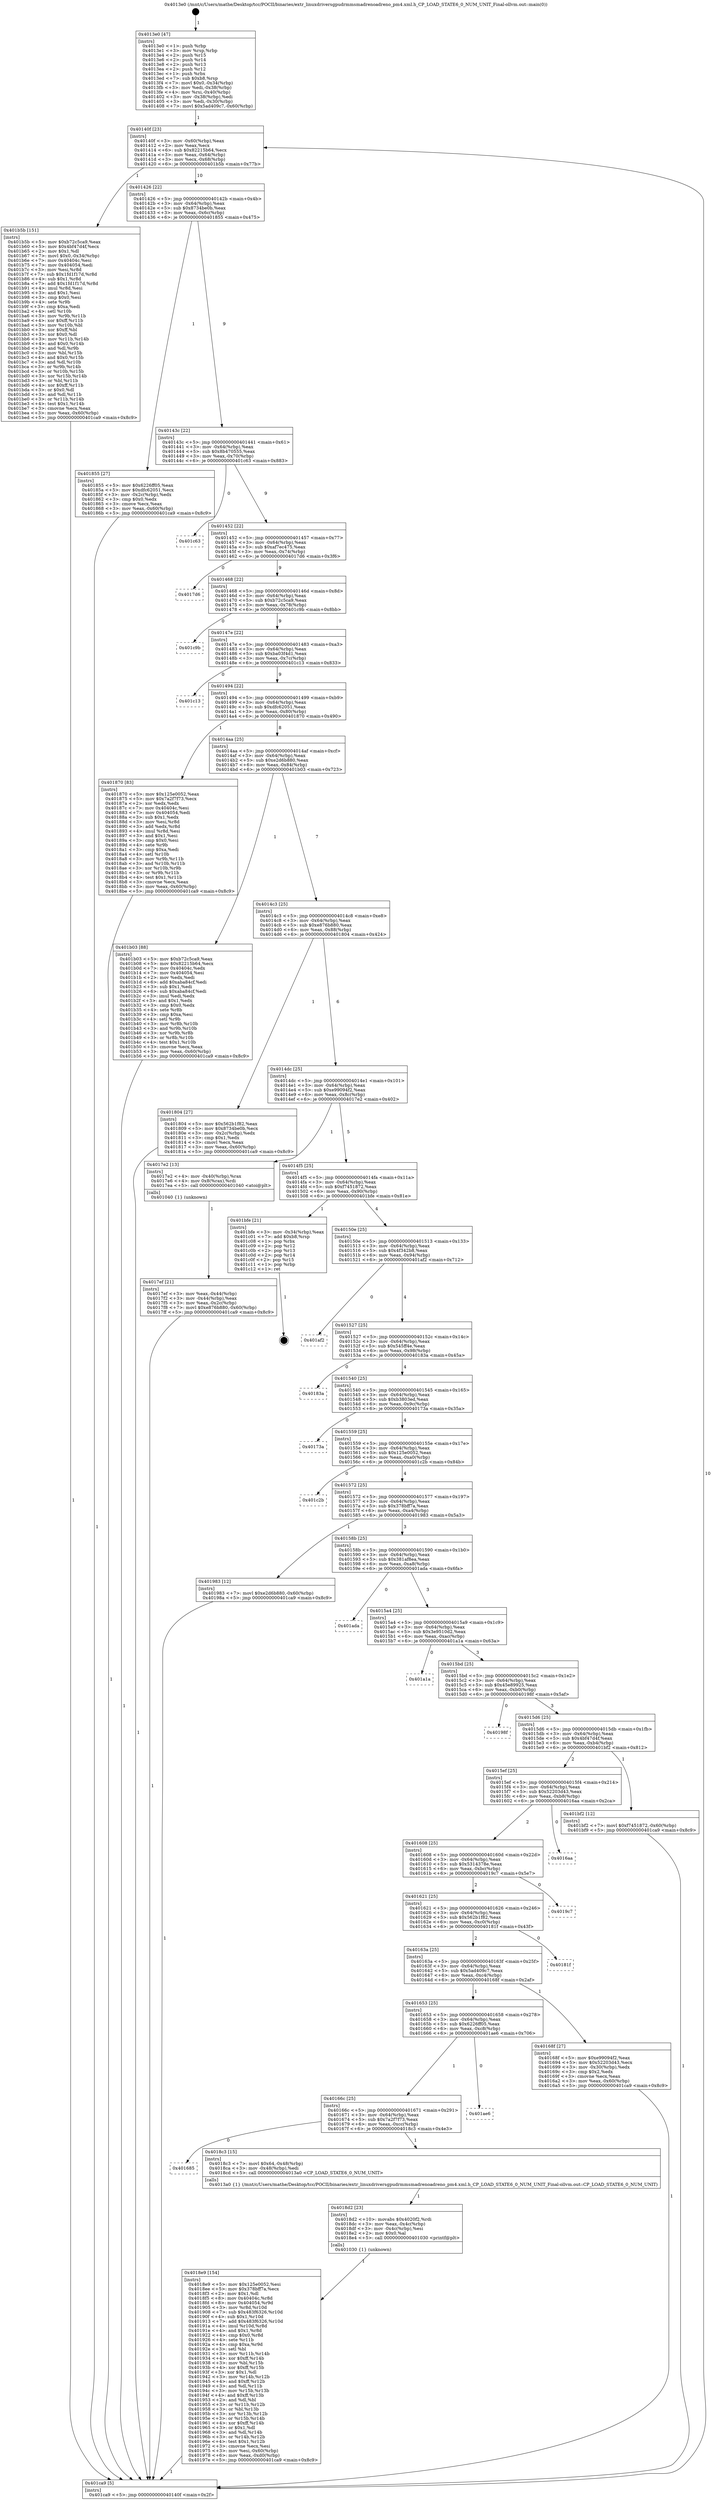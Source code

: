 digraph "0x4013e0" {
  label = "0x4013e0 (/mnt/c/Users/mathe/Desktop/tcc/POCII/binaries/extr_linuxdriversgpudrmmsmadrenoadreno_pm4.xml.h_CP_LOAD_STATE6_0_NUM_UNIT_Final-ollvm.out::main(0))"
  labelloc = "t"
  node[shape=record]

  Entry [label="",width=0.3,height=0.3,shape=circle,fillcolor=black,style=filled]
  "0x40140f" [label="{
     0x40140f [23]\l
     | [instrs]\l
     &nbsp;&nbsp;0x40140f \<+3\>: mov -0x60(%rbp),%eax\l
     &nbsp;&nbsp;0x401412 \<+2\>: mov %eax,%ecx\l
     &nbsp;&nbsp;0x401414 \<+6\>: sub $0x82215b64,%ecx\l
     &nbsp;&nbsp;0x40141a \<+3\>: mov %eax,-0x64(%rbp)\l
     &nbsp;&nbsp;0x40141d \<+3\>: mov %ecx,-0x68(%rbp)\l
     &nbsp;&nbsp;0x401420 \<+6\>: je 0000000000401b5b \<main+0x77b\>\l
  }"]
  "0x401b5b" [label="{
     0x401b5b [151]\l
     | [instrs]\l
     &nbsp;&nbsp;0x401b5b \<+5\>: mov $0xb72c5ca9,%eax\l
     &nbsp;&nbsp;0x401b60 \<+5\>: mov $0x4bf47d4f,%ecx\l
     &nbsp;&nbsp;0x401b65 \<+2\>: mov $0x1,%dl\l
     &nbsp;&nbsp;0x401b67 \<+7\>: movl $0x0,-0x34(%rbp)\l
     &nbsp;&nbsp;0x401b6e \<+7\>: mov 0x40404c,%esi\l
     &nbsp;&nbsp;0x401b75 \<+7\>: mov 0x404054,%edi\l
     &nbsp;&nbsp;0x401b7c \<+3\>: mov %esi,%r8d\l
     &nbsp;&nbsp;0x401b7f \<+7\>: sub $0x1fd1f17d,%r8d\l
     &nbsp;&nbsp;0x401b86 \<+4\>: sub $0x1,%r8d\l
     &nbsp;&nbsp;0x401b8a \<+7\>: add $0x1fd1f17d,%r8d\l
     &nbsp;&nbsp;0x401b91 \<+4\>: imul %r8d,%esi\l
     &nbsp;&nbsp;0x401b95 \<+3\>: and $0x1,%esi\l
     &nbsp;&nbsp;0x401b98 \<+3\>: cmp $0x0,%esi\l
     &nbsp;&nbsp;0x401b9b \<+4\>: sete %r9b\l
     &nbsp;&nbsp;0x401b9f \<+3\>: cmp $0xa,%edi\l
     &nbsp;&nbsp;0x401ba2 \<+4\>: setl %r10b\l
     &nbsp;&nbsp;0x401ba6 \<+3\>: mov %r9b,%r11b\l
     &nbsp;&nbsp;0x401ba9 \<+4\>: xor $0xff,%r11b\l
     &nbsp;&nbsp;0x401bad \<+3\>: mov %r10b,%bl\l
     &nbsp;&nbsp;0x401bb0 \<+3\>: xor $0xff,%bl\l
     &nbsp;&nbsp;0x401bb3 \<+3\>: xor $0x0,%dl\l
     &nbsp;&nbsp;0x401bb6 \<+3\>: mov %r11b,%r14b\l
     &nbsp;&nbsp;0x401bb9 \<+4\>: and $0x0,%r14b\l
     &nbsp;&nbsp;0x401bbd \<+3\>: and %dl,%r9b\l
     &nbsp;&nbsp;0x401bc0 \<+3\>: mov %bl,%r15b\l
     &nbsp;&nbsp;0x401bc3 \<+4\>: and $0x0,%r15b\l
     &nbsp;&nbsp;0x401bc7 \<+3\>: and %dl,%r10b\l
     &nbsp;&nbsp;0x401bca \<+3\>: or %r9b,%r14b\l
     &nbsp;&nbsp;0x401bcd \<+3\>: or %r10b,%r15b\l
     &nbsp;&nbsp;0x401bd0 \<+3\>: xor %r15b,%r14b\l
     &nbsp;&nbsp;0x401bd3 \<+3\>: or %bl,%r11b\l
     &nbsp;&nbsp;0x401bd6 \<+4\>: xor $0xff,%r11b\l
     &nbsp;&nbsp;0x401bda \<+3\>: or $0x0,%dl\l
     &nbsp;&nbsp;0x401bdd \<+3\>: and %dl,%r11b\l
     &nbsp;&nbsp;0x401be0 \<+3\>: or %r11b,%r14b\l
     &nbsp;&nbsp;0x401be3 \<+4\>: test $0x1,%r14b\l
     &nbsp;&nbsp;0x401be7 \<+3\>: cmovne %ecx,%eax\l
     &nbsp;&nbsp;0x401bea \<+3\>: mov %eax,-0x60(%rbp)\l
     &nbsp;&nbsp;0x401bed \<+5\>: jmp 0000000000401ca9 \<main+0x8c9\>\l
  }"]
  "0x401426" [label="{
     0x401426 [22]\l
     | [instrs]\l
     &nbsp;&nbsp;0x401426 \<+5\>: jmp 000000000040142b \<main+0x4b\>\l
     &nbsp;&nbsp;0x40142b \<+3\>: mov -0x64(%rbp),%eax\l
     &nbsp;&nbsp;0x40142e \<+5\>: sub $0x8734be0b,%eax\l
     &nbsp;&nbsp;0x401433 \<+3\>: mov %eax,-0x6c(%rbp)\l
     &nbsp;&nbsp;0x401436 \<+6\>: je 0000000000401855 \<main+0x475\>\l
  }"]
  Exit [label="",width=0.3,height=0.3,shape=circle,fillcolor=black,style=filled,peripheries=2]
  "0x401855" [label="{
     0x401855 [27]\l
     | [instrs]\l
     &nbsp;&nbsp;0x401855 \<+5\>: mov $0x6226ff05,%eax\l
     &nbsp;&nbsp;0x40185a \<+5\>: mov $0xdfc62051,%ecx\l
     &nbsp;&nbsp;0x40185f \<+3\>: mov -0x2c(%rbp),%edx\l
     &nbsp;&nbsp;0x401862 \<+3\>: cmp $0x0,%edx\l
     &nbsp;&nbsp;0x401865 \<+3\>: cmove %ecx,%eax\l
     &nbsp;&nbsp;0x401868 \<+3\>: mov %eax,-0x60(%rbp)\l
     &nbsp;&nbsp;0x40186b \<+5\>: jmp 0000000000401ca9 \<main+0x8c9\>\l
  }"]
  "0x40143c" [label="{
     0x40143c [22]\l
     | [instrs]\l
     &nbsp;&nbsp;0x40143c \<+5\>: jmp 0000000000401441 \<main+0x61\>\l
     &nbsp;&nbsp;0x401441 \<+3\>: mov -0x64(%rbp),%eax\l
     &nbsp;&nbsp;0x401444 \<+5\>: sub $0x8b470555,%eax\l
     &nbsp;&nbsp;0x401449 \<+3\>: mov %eax,-0x70(%rbp)\l
     &nbsp;&nbsp;0x40144c \<+6\>: je 0000000000401c63 \<main+0x883\>\l
  }"]
  "0x4018e9" [label="{
     0x4018e9 [154]\l
     | [instrs]\l
     &nbsp;&nbsp;0x4018e9 \<+5\>: mov $0x125e0052,%esi\l
     &nbsp;&nbsp;0x4018ee \<+5\>: mov $0x378bff7a,%ecx\l
     &nbsp;&nbsp;0x4018f3 \<+2\>: mov $0x1,%dl\l
     &nbsp;&nbsp;0x4018f5 \<+8\>: mov 0x40404c,%r8d\l
     &nbsp;&nbsp;0x4018fd \<+8\>: mov 0x404054,%r9d\l
     &nbsp;&nbsp;0x401905 \<+3\>: mov %r8d,%r10d\l
     &nbsp;&nbsp;0x401908 \<+7\>: sub $0x483f6326,%r10d\l
     &nbsp;&nbsp;0x40190f \<+4\>: sub $0x1,%r10d\l
     &nbsp;&nbsp;0x401913 \<+7\>: add $0x483f6326,%r10d\l
     &nbsp;&nbsp;0x40191a \<+4\>: imul %r10d,%r8d\l
     &nbsp;&nbsp;0x40191e \<+4\>: and $0x1,%r8d\l
     &nbsp;&nbsp;0x401922 \<+4\>: cmp $0x0,%r8d\l
     &nbsp;&nbsp;0x401926 \<+4\>: sete %r11b\l
     &nbsp;&nbsp;0x40192a \<+4\>: cmp $0xa,%r9d\l
     &nbsp;&nbsp;0x40192e \<+3\>: setl %bl\l
     &nbsp;&nbsp;0x401931 \<+3\>: mov %r11b,%r14b\l
     &nbsp;&nbsp;0x401934 \<+4\>: xor $0xff,%r14b\l
     &nbsp;&nbsp;0x401938 \<+3\>: mov %bl,%r15b\l
     &nbsp;&nbsp;0x40193b \<+4\>: xor $0xff,%r15b\l
     &nbsp;&nbsp;0x40193f \<+3\>: xor $0x1,%dl\l
     &nbsp;&nbsp;0x401942 \<+3\>: mov %r14b,%r12b\l
     &nbsp;&nbsp;0x401945 \<+4\>: and $0xff,%r12b\l
     &nbsp;&nbsp;0x401949 \<+3\>: and %dl,%r11b\l
     &nbsp;&nbsp;0x40194c \<+3\>: mov %r15b,%r13b\l
     &nbsp;&nbsp;0x40194f \<+4\>: and $0xff,%r13b\l
     &nbsp;&nbsp;0x401953 \<+2\>: and %dl,%bl\l
     &nbsp;&nbsp;0x401955 \<+3\>: or %r11b,%r12b\l
     &nbsp;&nbsp;0x401958 \<+3\>: or %bl,%r13b\l
     &nbsp;&nbsp;0x40195b \<+3\>: xor %r13b,%r12b\l
     &nbsp;&nbsp;0x40195e \<+3\>: or %r15b,%r14b\l
     &nbsp;&nbsp;0x401961 \<+4\>: xor $0xff,%r14b\l
     &nbsp;&nbsp;0x401965 \<+3\>: or $0x1,%dl\l
     &nbsp;&nbsp;0x401968 \<+3\>: and %dl,%r14b\l
     &nbsp;&nbsp;0x40196b \<+3\>: or %r14b,%r12b\l
     &nbsp;&nbsp;0x40196e \<+4\>: test $0x1,%r12b\l
     &nbsp;&nbsp;0x401972 \<+3\>: cmovne %ecx,%esi\l
     &nbsp;&nbsp;0x401975 \<+3\>: mov %esi,-0x60(%rbp)\l
     &nbsp;&nbsp;0x401978 \<+6\>: mov %eax,-0xd0(%rbp)\l
     &nbsp;&nbsp;0x40197e \<+5\>: jmp 0000000000401ca9 \<main+0x8c9\>\l
  }"]
  "0x401c63" [label="{
     0x401c63\l
  }", style=dashed]
  "0x401452" [label="{
     0x401452 [22]\l
     | [instrs]\l
     &nbsp;&nbsp;0x401452 \<+5\>: jmp 0000000000401457 \<main+0x77\>\l
     &nbsp;&nbsp;0x401457 \<+3\>: mov -0x64(%rbp),%eax\l
     &nbsp;&nbsp;0x40145a \<+5\>: sub $0xaf7ec475,%eax\l
     &nbsp;&nbsp;0x40145f \<+3\>: mov %eax,-0x74(%rbp)\l
     &nbsp;&nbsp;0x401462 \<+6\>: je 00000000004017d6 \<main+0x3f6\>\l
  }"]
  "0x4018d2" [label="{
     0x4018d2 [23]\l
     | [instrs]\l
     &nbsp;&nbsp;0x4018d2 \<+10\>: movabs $0x4020f2,%rdi\l
     &nbsp;&nbsp;0x4018dc \<+3\>: mov %eax,-0x4c(%rbp)\l
     &nbsp;&nbsp;0x4018df \<+3\>: mov -0x4c(%rbp),%esi\l
     &nbsp;&nbsp;0x4018e2 \<+2\>: mov $0x0,%al\l
     &nbsp;&nbsp;0x4018e4 \<+5\>: call 0000000000401030 \<printf@plt\>\l
     | [calls]\l
     &nbsp;&nbsp;0x401030 \{1\} (unknown)\l
  }"]
  "0x4017d6" [label="{
     0x4017d6\l
  }", style=dashed]
  "0x401468" [label="{
     0x401468 [22]\l
     | [instrs]\l
     &nbsp;&nbsp;0x401468 \<+5\>: jmp 000000000040146d \<main+0x8d\>\l
     &nbsp;&nbsp;0x40146d \<+3\>: mov -0x64(%rbp),%eax\l
     &nbsp;&nbsp;0x401470 \<+5\>: sub $0xb72c5ca9,%eax\l
     &nbsp;&nbsp;0x401475 \<+3\>: mov %eax,-0x78(%rbp)\l
     &nbsp;&nbsp;0x401478 \<+6\>: je 0000000000401c9b \<main+0x8bb\>\l
  }"]
  "0x401685" [label="{
     0x401685\l
  }", style=dashed]
  "0x401c9b" [label="{
     0x401c9b\l
  }", style=dashed]
  "0x40147e" [label="{
     0x40147e [22]\l
     | [instrs]\l
     &nbsp;&nbsp;0x40147e \<+5\>: jmp 0000000000401483 \<main+0xa3\>\l
     &nbsp;&nbsp;0x401483 \<+3\>: mov -0x64(%rbp),%eax\l
     &nbsp;&nbsp;0x401486 \<+5\>: sub $0xba03f4d1,%eax\l
     &nbsp;&nbsp;0x40148b \<+3\>: mov %eax,-0x7c(%rbp)\l
     &nbsp;&nbsp;0x40148e \<+6\>: je 0000000000401c13 \<main+0x833\>\l
  }"]
  "0x4018c3" [label="{
     0x4018c3 [15]\l
     | [instrs]\l
     &nbsp;&nbsp;0x4018c3 \<+7\>: movl $0x64,-0x48(%rbp)\l
     &nbsp;&nbsp;0x4018ca \<+3\>: mov -0x48(%rbp),%edi\l
     &nbsp;&nbsp;0x4018cd \<+5\>: call 00000000004013a0 \<CP_LOAD_STATE6_0_NUM_UNIT\>\l
     | [calls]\l
     &nbsp;&nbsp;0x4013a0 \{1\} (/mnt/c/Users/mathe/Desktop/tcc/POCII/binaries/extr_linuxdriversgpudrmmsmadrenoadreno_pm4.xml.h_CP_LOAD_STATE6_0_NUM_UNIT_Final-ollvm.out::CP_LOAD_STATE6_0_NUM_UNIT)\l
  }"]
  "0x401c13" [label="{
     0x401c13\l
  }", style=dashed]
  "0x401494" [label="{
     0x401494 [22]\l
     | [instrs]\l
     &nbsp;&nbsp;0x401494 \<+5\>: jmp 0000000000401499 \<main+0xb9\>\l
     &nbsp;&nbsp;0x401499 \<+3\>: mov -0x64(%rbp),%eax\l
     &nbsp;&nbsp;0x40149c \<+5\>: sub $0xdfc62051,%eax\l
     &nbsp;&nbsp;0x4014a1 \<+3\>: mov %eax,-0x80(%rbp)\l
     &nbsp;&nbsp;0x4014a4 \<+6\>: je 0000000000401870 \<main+0x490\>\l
  }"]
  "0x40166c" [label="{
     0x40166c [25]\l
     | [instrs]\l
     &nbsp;&nbsp;0x40166c \<+5\>: jmp 0000000000401671 \<main+0x291\>\l
     &nbsp;&nbsp;0x401671 \<+3\>: mov -0x64(%rbp),%eax\l
     &nbsp;&nbsp;0x401674 \<+5\>: sub $0x7a2f7f73,%eax\l
     &nbsp;&nbsp;0x401679 \<+6\>: mov %eax,-0xcc(%rbp)\l
     &nbsp;&nbsp;0x40167f \<+6\>: je 00000000004018c3 \<main+0x4e3\>\l
  }"]
  "0x401870" [label="{
     0x401870 [83]\l
     | [instrs]\l
     &nbsp;&nbsp;0x401870 \<+5\>: mov $0x125e0052,%eax\l
     &nbsp;&nbsp;0x401875 \<+5\>: mov $0x7a2f7f73,%ecx\l
     &nbsp;&nbsp;0x40187a \<+2\>: xor %edx,%edx\l
     &nbsp;&nbsp;0x40187c \<+7\>: mov 0x40404c,%esi\l
     &nbsp;&nbsp;0x401883 \<+7\>: mov 0x404054,%edi\l
     &nbsp;&nbsp;0x40188a \<+3\>: sub $0x1,%edx\l
     &nbsp;&nbsp;0x40188d \<+3\>: mov %esi,%r8d\l
     &nbsp;&nbsp;0x401890 \<+3\>: add %edx,%r8d\l
     &nbsp;&nbsp;0x401893 \<+4\>: imul %r8d,%esi\l
     &nbsp;&nbsp;0x401897 \<+3\>: and $0x1,%esi\l
     &nbsp;&nbsp;0x40189a \<+3\>: cmp $0x0,%esi\l
     &nbsp;&nbsp;0x40189d \<+4\>: sete %r9b\l
     &nbsp;&nbsp;0x4018a1 \<+3\>: cmp $0xa,%edi\l
     &nbsp;&nbsp;0x4018a4 \<+4\>: setl %r10b\l
     &nbsp;&nbsp;0x4018a8 \<+3\>: mov %r9b,%r11b\l
     &nbsp;&nbsp;0x4018ab \<+3\>: and %r10b,%r11b\l
     &nbsp;&nbsp;0x4018ae \<+3\>: xor %r10b,%r9b\l
     &nbsp;&nbsp;0x4018b1 \<+3\>: or %r9b,%r11b\l
     &nbsp;&nbsp;0x4018b4 \<+4\>: test $0x1,%r11b\l
     &nbsp;&nbsp;0x4018b8 \<+3\>: cmovne %ecx,%eax\l
     &nbsp;&nbsp;0x4018bb \<+3\>: mov %eax,-0x60(%rbp)\l
     &nbsp;&nbsp;0x4018be \<+5\>: jmp 0000000000401ca9 \<main+0x8c9\>\l
  }"]
  "0x4014aa" [label="{
     0x4014aa [25]\l
     | [instrs]\l
     &nbsp;&nbsp;0x4014aa \<+5\>: jmp 00000000004014af \<main+0xcf\>\l
     &nbsp;&nbsp;0x4014af \<+3\>: mov -0x64(%rbp),%eax\l
     &nbsp;&nbsp;0x4014b2 \<+5\>: sub $0xe2d6b880,%eax\l
     &nbsp;&nbsp;0x4014b7 \<+6\>: mov %eax,-0x84(%rbp)\l
     &nbsp;&nbsp;0x4014bd \<+6\>: je 0000000000401b03 \<main+0x723\>\l
  }"]
  "0x401ae6" [label="{
     0x401ae6\l
  }", style=dashed]
  "0x401b03" [label="{
     0x401b03 [88]\l
     | [instrs]\l
     &nbsp;&nbsp;0x401b03 \<+5\>: mov $0xb72c5ca9,%eax\l
     &nbsp;&nbsp;0x401b08 \<+5\>: mov $0x82215b64,%ecx\l
     &nbsp;&nbsp;0x401b0d \<+7\>: mov 0x40404c,%edx\l
     &nbsp;&nbsp;0x401b14 \<+7\>: mov 0x404054,%esi\l
     &nbsp;&nbsp;0x401b1b \<+2\>: mov %edx,%edi\l
     &nbsp;&nbsp;0x401b1d \<+6\>: add $0xaba84cf,%edi\l
     &nbsp;&nbsp;0x401b23 \<+3\>: sub $0x1,%edi\l
     &nbsp;&nbsp;0x401b26 \<+6\>: sub $0xaba84cf,%edi\l
     &nbsp;&nbsp;0x401b2c \<+3\>: imul %edi,%edx\l
     &nbsp;&nbsp;0x401b2f \<+3\>: and $0x1,%edx\l
     &nbsp;&nbsp;0x401b32 \<+3\>: cmp $0x0,%edx\l
     &nbsp;&nbsp;0x401b35 \<+4\>: sete %r8b\l
     &nbsp;&nbsp;0x401b39 \<+3\>: cmp $0xa,%esi\l
     &nbsp;&nbsp;0x401b3c \<+4\>: setl %r9b\l
     &nbsp;&nbsp;0x401b40 \<+3\>: mov %r8b,%r10b\l
     &nbsp;&nbsp;0x401b43 \<+3\>: and %r9b,%r10b\l
     &nbsp;&nbsp;0x401b46 \<+3\>: xor %r9b,%r8b\l
     &nbsp;&nbsp;0x401b49 \<+3\>: or %r8b,%r10b\l
     &nbsp;&nbsp;0x401b4c \<+4\>: test $0x1,%r10b\l
     &nbsp;&nbsp;0x401b50 \<+3\>: cmovne %ecx,%eax\l
     &nbsp;&nbsp;0x401b53 \<+3\>: mov %eax,-0x60(%rbp)\l
     &nbsp;&nbsp;0x401b56 \<+5\>: jmp 0000000000401ca9 \<main+0x8c9\>\l
  }"]
  "0x4014c3" [label="{
     0x4014c3 [25]\l
     | [instrs]\l
     &nbsp;&nbsp;0x4014c3 \<+5\>: jmp 00000000004014c8 \<main+0xe8\>\l
     &nbsp;&nbsp;0x4014c8 \<+3\>: mov -0x64(%rbp),%eax\l
     &nbsp;&nbsp;0x4014cb \<+5\>: sub $0xe876b880,%eax\l
     &nbsp;&nbsp;0x4014d0 \<+6\>: mov %eax,-0x88(%rbp)\l
     &nbsp;&nbsp;0x4014d6 \<+6\>: je 0000000000401804 \<main+0x424\>\l
  }"]
  "0x4017ef" [label="{
     0x4017ef [21]\l
     | [instrs]\l
     &nbsp;&nbsp;0x4017ef \<+3\>: mov %eax,-0x44(%rbp)\l
     &nbsp;&nbsp;0x4017f2 \<+3\>: mov -0x44(%rbp),%eax\l
     &nbsp;&nbsp;0x4017f5 \<+3\>: mov %eax,-0x2c(%rbp)\l
     &nbsp;&nbsp;0x4017f8 \<+7\>: movl $0xe876b880,-0x60(%rbp)\l
     &nbsp;&nbsp;0x4017ff \<+5\>: jmp 0000000000401ca9 \<main+0x8c9\>\l
  }"]
  "0x401804" [label="{
     0x401804 [27]\l
     | [instrs]\l
     &nbsp;&nbsp;0x401804 \<+5\>: mov $0x562b1f82,%eax\l
     &nbsp;&nbsp;0x401809 \<+5\>: mov $0x8734be0b,%ecx\l
     &nbsp;&nbsp;0x40180e \<+3\>: mov -0x2c(%rbp),%edx\l
     &nbsp;&nbsp;0x401811 \<+3\>: cmp $0x1,%edx\l
     &nbsp;&nbsp;0x401814 \<+3\>: cmovl %ecx,%eax\l
     &nbsp;&nbsp;0x401817 \<+3\>: mov %eax,-0x60(%rbp)\l
     &nbsp;&nbsp;0x40181a \<+5\>: jmp 0000000000401ca9 \<main+0x8c9\>\l
  }"]
  "0x4014dc" [label="{
     0x4014dc [25]\l
     | [instrs]\l
     &nbsp;&nbsp;0x4014dc \<+5\>: jmp 00000000004014e1 \<main+0x101\>\l
     &nbsp;&nbsp;0x4014e1 \<+3\>: mov -0x64(%rbp),%eax\l
     &nbsp;&nbsp;0x4014e4 \<+5\>: sub $0xe99094f2,%eax\l
     &nbsp;&nbsp;0x4014e9 \<+6\>: mov %eax,-0x8c(%rbp)\l
     &nbsp;&nbsp;0x4014ef \<+6\>: je 00000000004017e2 \<main+0x402\>\l
  }"]
  "0x4013e0" [label="{
     0x4013e0 [47]\l
     | [instrs]\l
     &nbsp;&nbsp;0x4013e0 \<+1\>: push %rbp\l
     &nbsp;&nbsp;0x4013e1 \<+3\>: mov %rsp,%rbp\l
     &nbsp;&nbsp;0x4013e4 \<+2\>: push %r15\l
     &nbsp;&nbsp;0x4013e6 \<+2\>: push %r14\l
     &nbsp;&nbsp;0x4013e8 \<+2\>: push %r13\l
     &nbsp;&nbsp;0x4013ea \<+2\>: push %r12\l
     &nbsp;&nbsp;0x4013ec \<+1\>: push %rbx\l
     &nbsp;&nbsp;0x4013ed \<+7\>: sub $0xb8,%rsp\l
     &nbsp;&nbsp;0x4013f4 \<+7\>: movl $0x0,-0x34(%rbp)\l
     &nbsp;&nbsp;0x4013fb \<+3\>: mov %edi,-0x38(%rbp)\l
     &nbsp;&nbsp;0x4013fe \<+4\>: mov %rsi,-0x40(%rbp)\l
     &nbsp;&nbsp;0x401402 \<+3\>: mov -0x38(%rbp),%edi\l
     &nbsp;&nbsp;0x401405 \<+3\>: mov %edi,-0x30(%rbp)\l
     &nbsp;&nbsp;0x401408 \<+7\>: movl $0x5ad409c7,-0x60(%rbp)\l
  }"]
  "0x4017e2" [label="{
     0x4017e2 [13]\l
     | [instrs]\l
     &nbsp;&nbsp;0x4017e2 \<+4\>: mov -0x40(%rbp),%rax\l
     &nbsp;&nbsp;0x4017e6 \<+4\>: mov 0x8(%rax),%rdi\l
     &nbsp;&nbsp;0x4017ea \<+5\>: call 0000000000401040 \<atoi@plt\>\l
     | [calls]\l
     &nbsp;&nbsp;0x401040 \{1\} (unknown)\l
  }"]
  "0x4014f5" [label="{
     0x4014f5 [25]\l
     | [instrs]\l
     &nbsp;&nbsp;0x4014f5 \<+5\>: jmp 00000000004014fa \<main+0x11a\>\l
     &nbsp;&nbsp;0x4014fa \<+3\>: mov -0x64(%rbp),%eax\l
     &nbsp;&nbsp;0x4014fd \<+5\>: sub $0xf7451872,%eax\l
     &nbsp;&nbsp;0x401502 \<+6\>: mov %eax,-0x90(%rbp)\l
     &nbsp;&nbsp;0x401508 \<+6\>: je 0000000000401bfe \<main+0x81e\>\l
  }"]
  "0x401ca9" [label="{
     0x401ca9 [5]\l
     | [instrs]\l
     &nbsp;&nbsp;0x401ca9 \<+5\>: jmp 000000000040140f \<main+0x2f\>\l
  }"]
  "0x401bfe" [label="{
     0x401bfe [21]\l
     | [instrs]\l
     &nbsp;&nbsp;0x401bfe \<+3\>: mov -0x34(%rbp),%eax\l
     &nbsp;&nbsp;0x401c01 \<+7\>: add $0xb8,%rsp\l
     &nbsp;&nbsp;0x401c08 \<+1\>: pop %rbx\l
     &nbsp;&nbsp;0x401c09 \<+2\>: pop %r12\l
     &nbsp;&nbsp;0x401c0b \<+2\>: pop %r13\l
     &nbsp;&nbsp;0x401c0d \<+2\>: pop %r14\l
     &nbsp;&nbsp;0x401c0f \<+2\>: pop %r15\l
     &nbsp;&nbsp;0x401c11 \<+1\>: pop %rbp\l
     &nbsp;&nbsp;0x401c12 \<+1\>: ret\l
  }"]
  "0x40150e" [label="{
     0x40150e [25]\l
     | [instrs]\l
     &nbsp;&nbsp;0x40150e \<+5\>: jmp 0000000000401513 \<main+0x133\>\l
     &nbsp;&nbsp;0x401513 \<+3\>: mov -0x64(%rbp),%eax\l
     &nbsp;&nbsp;0x401516 \<+5\>: sub $0x4f342b8,%eax\l
     &nbsp;&nbsp;0x40151b \<+6\>: mov %eax,-0x94(%rbp)\l
     &nbsp;&nbsp;0x401521 \<+6\>: je 0000000000401af2 \<main+0x712\>\l
  }"]
  "0x401653" [label="{
     0x401653 [25]\l
     | [instrs]\l
     &nbsp;&nbsp;0x401653 \<+5\>: jmp 0000000000401658 \<main+0x278\>\l
     &nbsp;&nbsp;0x401658 \<+3\>: mov -0x64(%rbp),%eax\l
     &nbsp;&nbsp;0x40165b \<+5\>: sub $0x6226ff05,%eax\l
     &nbsp;&nbsp;0x401660 \<+6\>: mov %eax,-0xc8(%rbp)\l
     &nbsp;&nbsp;0x401666 \<+6\>: je 0000000000401ae6 \<main+0x706\>\l
  }"]
  "0x401af2" [label="{
     0x401af2\l
  }", style=dashed]
  "0x401527" [label="{
     0x401527 [25]\l
     | [instrs]\l
     &nbsp;&nbsp;0x401527 \<+5\>: jmp 000000000040152c \<main+0x14c\>\l
     &nbsp;&nbsp;0x40152c \<+3\>: mov -0x64(%rbp),%eax\l
     &nbsp;&nbsp;0x40152f \<+5\>: sub $0x545ff4e,%eax\l
     &nbsp;&nbsp;0x401534 \<+6\>: mov %eax,-0x98(%rbp)\l
     &nbsp;&nbsp;0x40153a \<+6\>: je 000000000040183a \<main+0x45a\>\l
  }"]
  "0x40168f" [label="{
     0x40168f [27]\l
     | [instrs]\l
     &nbsp;&nbsp;0x40168f \<+5\>: mov $0xe99094f2,%eax\l
     &nbsp;&nbsp;0x401694 \<+5\>: mov $0x52203d43,%ecx\l
     &nbsp;&nbsp;0x401699 \<+3\>: mov -0x30(%rbp),%edx\l
     &nbsp;&nbsp;0x40169c \<+3\>: cmp $0x2,%edx\l
     &nbsp;&nbsp;0x40169f \<+3\>: cmovne %ecx,%eax\l
     &nbsp;&nbsp;0x4016a2 \<+3\>: mov %eax,-0x60(%rbp)\l
     &nbsp;&nbsp;0x4016a5 \<+5\>: jmp 0000000000401ca9 \<main+0x8c9\>\l
  }"]
  "0x40183a" [label="{
     0x40183a\l
  }", style=dashed]
  "0x401540" [label="{
     0x401540 [25]\l
     | [instrs]\l
     &nbsp;&nbsp;0x401540 \<+5\>: jmp 0000000000401545 \<main+0x165\>\l
     &nbsp;&nbsp;0x401545 \<+3\>: mov -0x64(%rbp),%eax\l
     &nbsp;&nbsp;0x401548 \<+5\>: sub $0xb3803ed,%eax\l
     &nbsp;&nbsp;0x40154d \<+6\>: mov %eax,-0x9c(%rbp)\l
     &nbsp;&nbsp;0x401553 \<+6\>: je 000000000040173a \<main+0x35a\>\l
  }"]
  "0x40163a" [label="{
     0x40163a [25]\l
     | [instrs]\l
     &nbsp;&nbsp;0x40163a \<+5\>: jmp 000000000040163f \<main+0x25f\>\l
     &nbsp;&nbsp;0x40163f \<+3\>: mov -0x64(%rbp),%eax\l
     &nbsp;&nbsp;0x401642 \<+5\>: sub $0x5ad409c7,%eax\l
     &nbsp;&nbsp;0x401647 \<+6\>: mov %eax,-0xc4(%rbp)\l
     &nbsp;&nbsp;0x40164d \<+6\>: je 000000000040168f \<main+0x2af\>\l
  }"]
  "0x40173a" [label="{
     0x40173a\l
  }", style=dashed]
  "0x401559" [label="{
     0x401559 [25]\l
     | [instrs]\l
     &nbsp;&nbsp;0x401559 \<+5\>: jmp 000000000040155e \<main+0x17e\>\l
     &nbsp;&nbsp;0x40155e \<+3\>: mov -0x64(%rbp),%eax\l
     &nbsp;&nbsp;0x401561 \<+5\>: sub $0x125e0052,%eax\l
     &nbsp;&nbsp;0x401566 \<+6\>: mov %eax,-0xa0(%rbp)\l
     &nbsp;&nbsp;0x40156c \<+6\>: je 0000000000401c2b \<main+0x84b\>\l
  }"]
  "0x40181f" [label="{
     0x40181f\l
  }", style=dashed]
  "0x401c2b" [label="{
     0x401c2b\l
  }", style=dashed]
  "0x401572" [label="{
     0x401572 [25]\l
     | [instrs]\l
     &nbsp;&nbsp;0x401572 \<+5\>: jmp 0000000000401577 \<main+0x197\>\l
     &nbsp;&nbsp;0x401577 \<+3\>: mov -0x64(%rbp),%eax\l
     &nbsp;&nbsp;0x40157a \<+5\>: sub $0x378bff7a,%eax\l
     &nbsp;&nbsp;0x40157f \<+6\>: mov %eax,-0xa4(%rbp)\l
     &nbsp;&nbsp;0x401585 \<+6\>: je 0000000000401983 \<main+0x5a3\>\l
  }"]
  "0x401621" [label="{
     0x401621 [25]\l
     | [instrs]\l
     &nbsp;&nbsp;0x401621 \<+5\>: jmp 0000000000401626 \<main+0x246\>\l
     &nbsp;&nbsp;0x401626 \<+3\>: mov -0x64(%rbp),%eax\l
     &nbsp;&nbsp;0x401629 \<+5\>: sub $0x562b1f82,%eax\l
     &nbsp;&nbsp;0x40162e \<+6\>: mov %eax,-0xc0(%rbp)\l
     &nbsp;&nbsp;0x401634 \<+6\>: je 000000000040181f \<main+0x43f\>\l
  }"]
  "0x401983" [label="{
     0x401983 [12]\l
     | [instrs]\l
     &nbsp;&nbsp;0x401983 \<+7\>: movl $0xe2d6b880,-0x60(%rbp)\l
     &nbsp;&nbsp;0x40198a \<+5\>: jmp 0000000000401ca9 \<main+0x8c9\>\l
  }"]
  "0x40158b" [label="{
     0x40158b [25]\l
     | [instrs]\l
     &nbsp;&nbsp;0x40158b \<+5\>: jmp 0000000000401590 \<main+0x1b0\>\l
     &nbsp;&nbsp;0x401590 \<+3\>: mov -0x64(%rbp),%eax\l
     &nbsp;&nbsp;0x401593 \<+5\>: sub $0x381af8ea,%eax\l
     &nbsp;&nbsp;0x401598 \<+6\>: mov %eax,-0xa8(%rbp)\l
     &nbsp;&nbsp;0x40159e \<+6\>: je 0000000000401ada \<main+0x6fa\>\l
  }"]
  "0x4019c7" [label="{
     0x4019c7\l
  }", style=dashed]
  "0x401ada" [label="{
     0x401ada\l
  }", style=dashed]
  "0x4015a4" [label="{
     0x4015a4 [25]\l
     | [instrs]\l
     &nbsp;&nbsp;0x4015a4 \<+5\>: jmp 00000000004015a9 \<main+0x1c9\>\l
     &nbsp;&nbsp;0x4015a9 \<+3\>: mov -0x64(%rbp),%eax\l
     &nbsp;&nbsp;0x4015ac \<+5\>: sub $0x3e9510d2,%eax\l
     &nbsp;&nbsp;0x4015b1 \<+6\>: mov %eax,-0xac(%rbp)\l
     &nbsp;&nbsp;0x4015b7 \<+6\>: je 0000000000401a1a \<main+0x63a\>\l
  }"]
  "0x401608" [label="{
     0x401608 [25]\l
     | [instrs]\l
     &nbsp;&nbsp;0x401608 \<+5\>: jmp 000000000040160d \<main+0x22d\>\l
     &nbsp;&nbsp;0x40160d \<+3\>: mov -0x64(%rbp),%eax\l
     &nbsp;&nbsp;0x401610 \<+5\>: sub $0x5314378e,%eax\l
     &nbsp;&nbsp;0x401615 \<+6\>: mov %eax,-0xbc(%rbp)\l
     &nbsp;&nbsp;0x40161b \<+6\>: je 00000000004019c7 \<main+0x5e7\>\l
  }"]
  "0x401a1a" [label="{
     0x401a1a\l
  }", style=dashed]
  "0x4015bd" [label="{
     0x4015bd [25]\l
     | [instrs]\l
     &nbsp;&nbsp;0x4015bd \<+5\>: jmp 00000000004015c2 \<main+0x1e2\>\l
     &nbsp;&nbsp;0x4015c2 \<+3\>: mov -0x64(%rbp),%eax\l
     &nbsp;&nbsp;0x4015c5 \<+5\>: sub $0x45e89925,%eax\l
     &nbsp;&nbsp;0x4015ca \<+6\>: mov %eax,-0xb0(%rbp)\l
     &nbsp;&nbsp;0x4015d0 \<+6\>: je 000000000040198f \<main+0x5af\>\l
  }"]
  "0x4016aa" [label="{
     0x4016aa\l
  }", style=dashed]
  "0x40198f" [label="{
     0x40198f\l
  }", style=dashed]
  "0x4015d6" [label="{
     0x4015d6 [25]\l
     | [instrs]\l
     &nbsp;&nbsp;0x4015d6 \<+5\>: jmp 00000000004015db \<main+0x1fb\>\l
     &nbsp;&nbsp;0x4015db \<+3\>: mov -0x64(%rbp),%eax\l
     &nbsp;&nbsp;0x4015de \<+5\>: sub $0x4bf47d4f,%eax\l
     &nbsp;&nbsp;0x4015e3 \<+6\>: mov %eax,-0xb4(%rbp)\l
     &nbsp;&nbsp;0x4015e9 \<+6\>: je 0000000000401bf2 \<main+0x812\>\l
  }"]
  "0x4015ef" [label="{
     0x4015ef [25]\l
     | [instrs]\l
     &nbsp;&nbsp;0x4015ef \<+5\>: jmp 00000000004015f4 \<main+0x214\>\l
     &nbsp;&nbsp;0x4015f4 \<+3\>: mov -0x64(%rbp),%eax\l
     &nbsp;&nbsp;0x4015f7 \<+5\>: sub $0x52203d43,%eax\l
     &nbsp;&nbsp;0x4015fc \<+6\>: mov %eax,-0xb8(%rbp)\l
     &nbsp;&nbsp;0x401602 \<+6\>: je 00000000004016aa \<main+0x2ca\>\l
  }"]
  "0x401bf2" [label="{
     0x401bf2 [12]\l
     | [instrs]\l
     &nbsp;&nbsp;0x401bf2 \<+7\>: movl $0xf7451872,-0x60(%rbp)\l
     &nbsp;&nbsp;0x401bf9 \<+5\>: jmp 0000000000401ca9 \<main+0x8c9\>\l
  }"]
  Entry -> "0x4013e0" [label=" 1"]
  "0x40140f" -> "0x401b5b" [label=" 1"]
  "0x40140f" -> "0x401426" [label=" 10"]
  "0x401bfe" -> Exit [label=" 1"]
  "0x401426" -> "0x401855" [label=" 1"]
  "0x401426" -> "0x40143c" [label=" 9"]
  "0x401bf2" -> "0x401ca9" [label=" 1"]
  "0x40143c" -> "0x401c63" [label=" 0"]
  "0x40143c" -> "0x401452" [label=" 9"]
  "0x401b5b" -> "0x401ca9" [label=" 1"]
  "0x401452" -> "0x4017d6" [label=" 0"]
  "0x401452" -> "0x401468" [label=" 9"]
  "0x401b03" -> "0x401ca9" [label=" 1"]
  "0x401468" -> "0x401c9b" [label=" 0"]
  "0x401468" -> "0x40147e" [label=" 9"]
  "0x401983" -> "0x401ca9" [label=" 1"]
  "0x40147e" -> "0x401c13" [label=" 0"]
  "0x40147e" -> "0x401494" [label=" 9"]
  "0x4018e9" -> "0x401ca9" [label=" 1"]
  "0x401494" -> "0x401870" [label=" 1"]
  "0x401494" -> "0x4014aa" [label=" 8"]
  "0x4018c3" -> "0x4018d2" [label=" 1"]
  "0x4014aa" -> "0x401b03" [label=" 1"]
  "0x4014aa" -> "0x4014c3" [label=" 7"]
  "0x40166c" -> "0x401685" [label=" 0"]
  "0x4014c3" -> "0x401804" [label=" 1"]
  "0x4014c3" -> "0x4014dc" [label=" 6"]
  "0x4018d2" -> "0x4018e9" [label=" 1"]
  "0x4014dc" -> "0x4017e2" [label=" 1"]
  "0x4014dc" -> "0x4014f5" [label=" 5"]
  "0x401653" -> "0x40166c" [label=" 1"]
  "0x4014f5" -> "0x401bfe" [label=" 1"]
  "0x4014f5" -> "0x40150e" [label=" 4"]
  "0x401653" -> "0x401ae6" [label=" 0"]
  "0x40150e" -> "0x401af2" [label=" 0"]
  "0x40150e" -> "0x401527" [label=" 4"]
  "0x40166c" -> "0x4018c3" [label=" 1"]
  "0x401527" -> "0x40183a" [label=" 0"]
  "0x401527" -> "0x401540" [label=" 4"]
  "0x401870" -> "0x401ca9" [label=" 1"]
  "0x401540" -> "0x40173a" [label=" 0"]
  "0x401540" -> "0x401559" [label=" 4"]
  "0x401804" -> "0x401ca9" [label=" 1"]
  "0x401559" -> "0x401c2b" [label=" 0"]
  "0x401559" -> "0x401572" [label=" 4"]
  "0x4017ef" -> "0x401ca9" [label=" 1"]
  "0x401572" -> "0x401983" [label=" 1"]
  "0x401572" -> "0x40158b" [label=" 3"]
  "0x401ca9" -> "0x40140f" [label=" 10"]
  "0x40158b" -> "0x401ada" [label=" 0"]
  "0x40158b" -> "0x4015a4" [label=" 3"]
  "0x4013e0" -> "0x40140f" [label=" 1"]
  "0x4015a4" -> "0x401a1a" [label=" 0"]
  "0x4015a4" -> "0x4015bd" [label=" 3"]
  "0x40163a" -> "0x401653" [label=" 1"]
  "0x4015bd" -> "0x40198f" [label=" 0"]
  "0x4015bd" -> "0x4015d6" [label=" 3"]
  "0x40163a" -> "0x40168f" [label=" 1"]
  "0x4015d6" -> "0x401bf2" [label=" 1"]
  "0x4015d6" -> "0x4015ef" [label=" 2"]
  "0x401855" -> "0x401ca9" [label=" 1"]
  "0x4015ef" -> "0x4016aa" [label=" 0"]
  "0x4015ef" -> "0x401608" [label=" 2"]
  "0x40168f" -> "0x401ca9" [label=" 1"]
  "0x401608" -> "0x4019c7" [label=" 0"]
  "0x401608" -> "0x401621" [label=" 2"]
  "0x4017e2" -> "0x4017ef" [label=" 1"]
  "0x401621" -> "0x40181f" [label=" 0"]
  "0x401621" -> "0x40163a" [label=" 2"]
}
